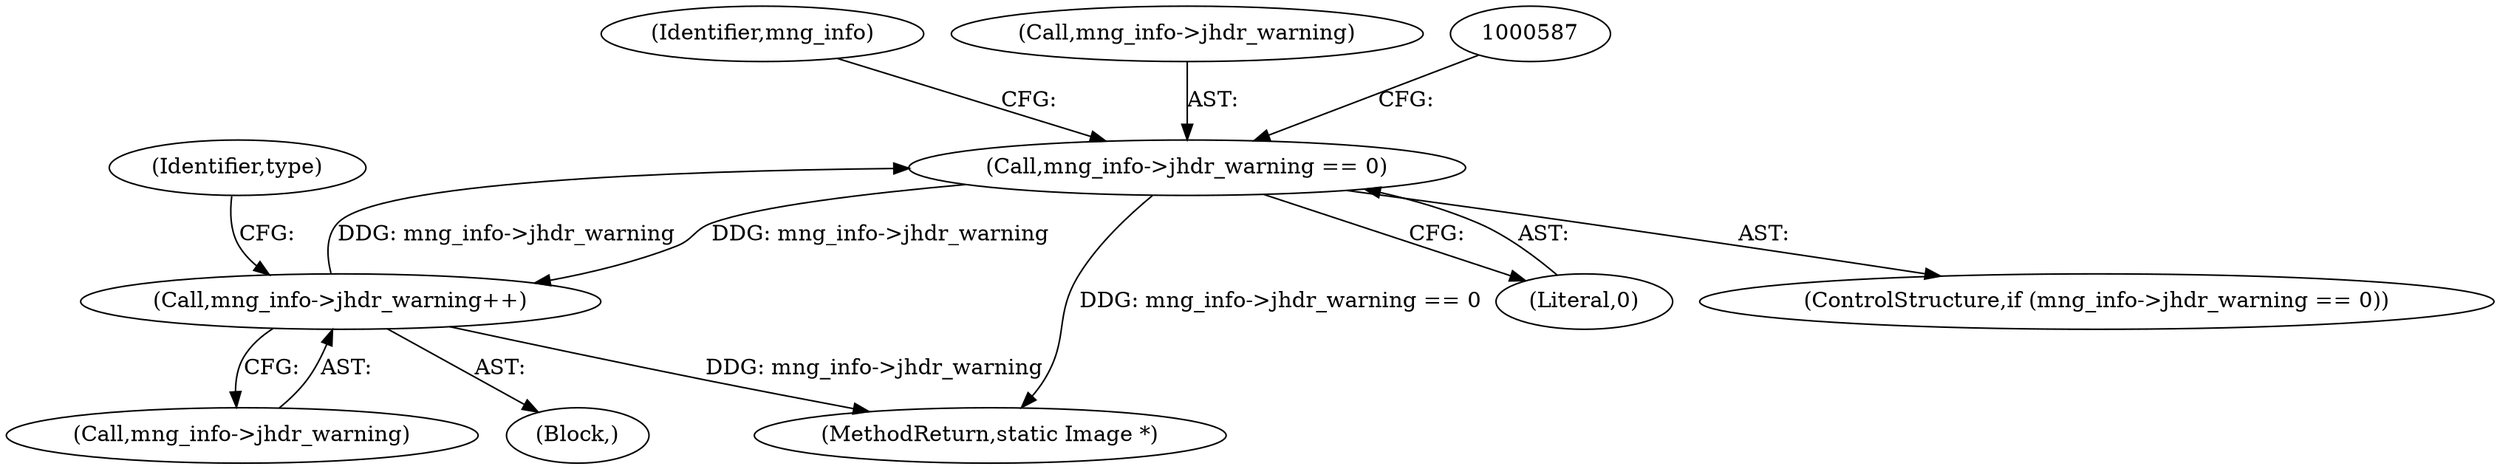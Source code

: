 digraph "0_ImageMagick_9eedb5660f1704cde8e8cd784c5c2a09dd2fd60f_0@pointer" {
"1000581" [label="(Call,mng_info->jhdr_warning == 0)"];
"1000600" [label="(Call,mng_info->jhdr_warning++)"];
"1000581" [label="(Call,mng_info->jhdr_warning == 0)"];
"1007374" [label="(MethodReturn,static Image *)"];
"1000585" [label="(Literal,0)"];
"1000600" [label="(Call,mng_info->jhdr_warning++)"];
"1000601" [label="(Call,mng_info->jhdr_warning)"];
"1000607" [label="(Identifier,type)"];
"1000580" [label="(ControlStructure,if (mng_info->jhdr_warning == 0))"];
"1000581" [label="(Call,mng_info->jhdr_warning == 0)"];
"1000602" [label="(Identifier,mng_info)"];
"1000582" [label="(Call,mng_info->jhdr_warning)"];
"1000576" [label="(Block,)"];
"1000581" -> "1000580"  [label="AST: "];
"1000581" -> "1000585"  [label="CFG: "];
"1000582" -> "1000581"  [label="AST: "];
"1000585" -> "1000581"  [label="AST: "];
"1000587" -> "1000581"  [label="CFG: "];
"1000602" -> "1000581"  [label="CFG: "];
"1000581" -> "1007374"  [label="DDG: mng_info->jhdr_warning == 0"];
"1000600" -> "1000581"  [label="DDG: mng_info->jhdr_warning"];
"1000581" -> "1000600"  [label="DDG: mng_info->jhdr_warning"];
"1000600" -> "1000576"  [label="AST: "];
"1000600" -> "1000601"  [label="CFG: "];
"1000601" -> "1000600"  [label="AST: "];
"1000607" -> "1000600"  [label="CFG: "];
"1000600" -> "1007374"  [label="DDG: mng_info->jhdr_warning"];
}
